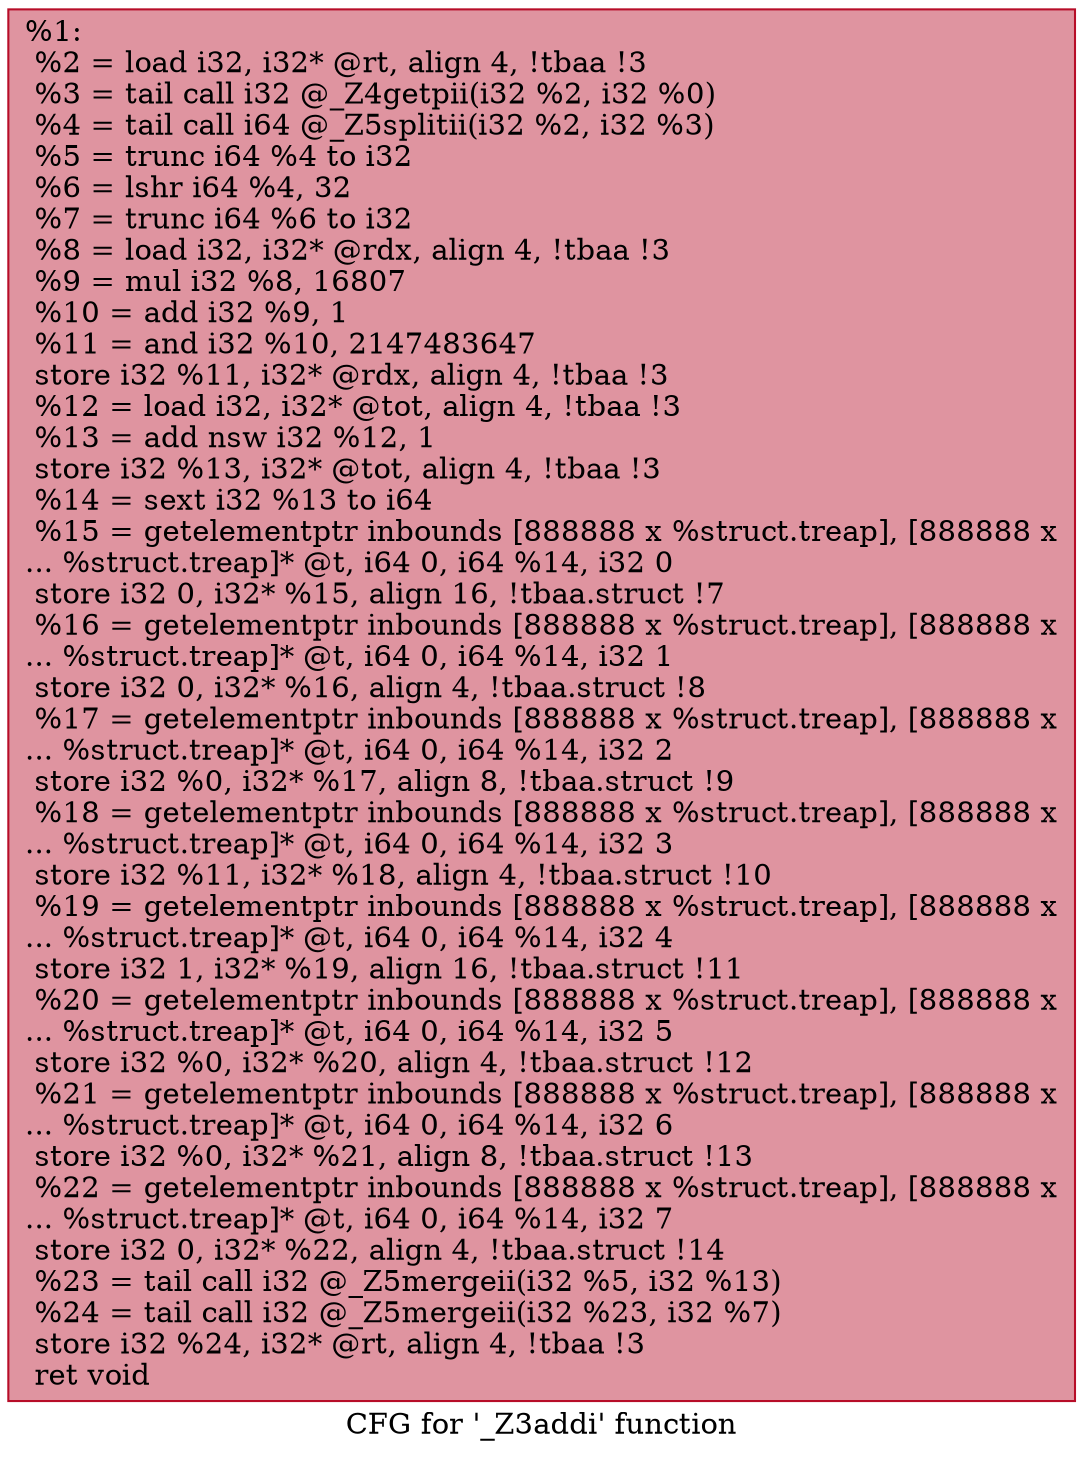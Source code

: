 digraph "CFG for '_Z3addi' function" {
	label="CFG for '_Z3addi' function";

	Node0x563365bf40b0 [shape=record,color="#b70d28ff", style=filled, fillcolor="#b70d2870",label="{%1:\l  %2 = load i32, i32* @rt, align 4, !tbaa !3\l  %3 = tail call i32 @_Z4getpii(i32 %2, i32 %0)\l  %4 = tail call i64 @_Z5splitii(i32 %2, i32 %3)\l  %5 = trunc i64 %4 to i32\l  %6 = lshr i64 %4, 32\l  %7 = trunc i64 %6 to i32\l  %8 = load i32, i32* @rdx, align 4, !tbaa !3\l  %9 = mul i32 %8, 16807\l  %10 = add i32 %9, 1\l  %11 = and i32 %10, 2147483647\l  store i32 %11, i32* @rdx, align 4, !tbaa !3\l  %12 = load i32, i32* @tot, align 4, !tbaa !3\l  %13 = add nsw i32 %12, 1\l  store i32 %13, i32* @tot, align 4, !tbaa !3\l  %14 = sext i32 %13 to i64\l  %15 = getelementptr inbounds [888888 x %struct.treap], [888888 x\l... %struct.treap]* @t, i64 0, i64 %14, i32 0\l  store i32 0, i32* %15, align 16, !tbaa.struct !7\l  %16 = getelementptr inbounds [888888 x %struct.treap], [888888 x\l... %struct.treap]* @t, i64 0, i64 %14, i32 1\l  store i32 0, i32* %16, align 4, !tbaa.struct !8\l  %17 = getelementptr inbounds [888888 x %struct.treap], [888888 x\l... %struct.treap]* @t, i64 0, i64 %14, i32 2\l  store i32 %0, i32* %17, align 8, !tbaa.struct !9\l  %18 = getelementptr inbounds [888888 x %struct.treap], [888888 x\l... %struct.treap]* @t, i64 0, i64 %14, i32 3\l  store i32 %11, i32* %18, align 4, !tbaa.struct !10\l  %19 = getelementptr inbounds [888888 x %struct.treap], [888888 x\l... %struct.treap]* @t, i64 0, i64 %14, i32 4\l  store i32 1, i32* %19, align 16, !tbaa.struct !11\l  %20 = getelementptr inbounds [888888 x %struct.treap], [888888 x\l... %struct.treap]* @t, i64 0, i64 %14, i32 5\l  store i32 %0, i32* %20, align 4, !tbaa.struct !12\l  %21 = getelementptr inbounds [888888 x %struct.treap], [888888 x\l... %struct.treap]* @t, i64 0, i64 %14, i32 6\l  store i32 %0, i32* %21, align 8, !tbaa.struct !13\l  %22 = getelementptr inbounds [888888 x %struct.treap], [888888 x\l... %struct.treap]* @t, i64 0, i64 %14, i32 7\l  store i32 0, i32* %22, align 4, !tbaa.struct !14\l  %23 = tail call i32 @_Z5mergeii(i32 %5, i32 %13)\l  %24 = tail call i32 @_Z5mergeii(i32 %23, i32 %7)\l  store i32 %24, i32* @rt, align 4, !tbaa !3\l  ret void\l}"];
}
